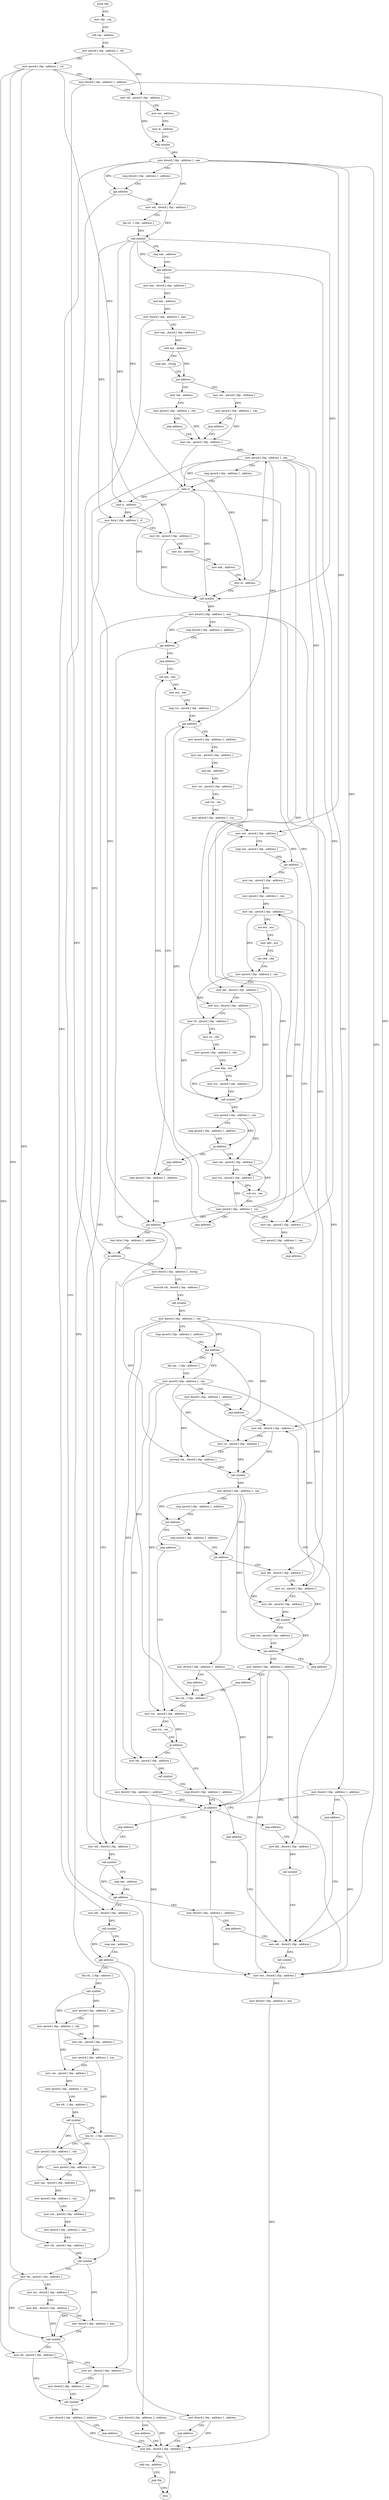 digraph "func" {
"217376" [label = "push rbp" ]
"217377" [label = "mov rbp , rsp" ]
"217380" [label = "sub rsp , address" ]
"217387" [label = "mov qword [ rbp - address ] , rdi" ]
"217391" [label = "mov qword [ rbp - address ] , rsi" ]
"217395" [label = "mov dword [ rbp - address ] , address" ]
"217402" [label = "mov rdi , qword [ rbp - address ]" ]
"217406" [label = "mov esi , address" ]
"217411" [label = "mov al , address" ]
"217413" [label = "call symbol" ]
"217418" [label = "mov dword [ rbp - address ] , eax" ]
"217421" [label = "cmp dword [ rbp - address ] , address" ]
"217425" [label = "jge address" ]
"217443" [label = "mov edi , dword [ rbp - address ]" ]
"217431" [label = "mov dword [ rbp - address ] , address" ]
"217446" [label = "lea rsi , [ rbp - address ]" ]
"217453" [label = "call symbol" ]
"217458" [label = "cmp eax , address" ]
"217461" [label = "jge address" ]
"217479" [label = "mov eax , dword [ rbp - address ]" ]
"217467" [label = "mov dword [ rbp - address ] , address" ]
"217438" [label = "jmp address" ]
"218424" [label = "mov eax , dword [ rbp - address ]" ]
"217485" [label = "and eax , address" ]
"217490" [label = "mov dword [ rbp - address ] , eax" ]
"217496" [label = "mov eax , dword [ rbp - address ]" ]
"217502" [label = "and eax , address" ]
"217507" [label = "cmp eax , string" ]
"217512" [label = "jne address" ]
"217534" [label = "mov rax , address" ]
"217518" [label = "mov rax , qword [ rbp - address ]" ]
"217474" [label = "jmp address" ]
"218410" [label = "mov edi , dword [ rbp - address ]" ]
"218427" [label = "add rsp , address" ]
"218434" [label = "pop rbp" ]
"218435" [label = "retn" ]
"217541" [label = "mov qword [ rbp - address ] , rax" ]
"217548" [label = "jmp address" ]
"217553" [label = "mov rax , qword [ rbp - address ]" ]
"217522" [label = "mov qword [ rbp - address ] , rax" ]
"217529" [label = "jmp address" ]
"218413" [label = "call symbol" ]
"218418" [label = "mov ecx , dword [ rbp - address ]" ]
"218421" [label = "mov dword [ rbp - address ] , ecx" ]
"217560" [label = "mov qword [ rbp - address ] , rax" ]
"217567" [label = "cmp qword [ rbp - address ] , address" ]
"217575" [label = "sete cl" ]
"217578" [label = "and cl , address" ]
"217581" [label = "mov byte [ rbp - address ] , cl" ]
"217587" [label = "mov rdi , qword [ rbp - address ]" ]
"217591" [label = "mov esi , address" ]
"217596" [label = "mov edx , address" ]
"217601" [label = "mov al , address" ]
"217603" [label = "call symbol" ]
"217608" [label = "mov dword [ rbp - address ] , eax" ]
"217614" [label = "cmp dword [ rbp - address ] , address" ]
"217621" [label = "jge address" ]
"217639" [label = "jmp address" ]
"217627" [label = "mov dword [ rbp - address ] , address" ]
"217644" [label = "xor eax , eax" ]
"217634" [label = "jmp address" ]
"217646" [label = "mov ecx , eax" ]
"217648" [label = "cmp rcx , qword [ rbp - address ]" ]
"217655" [label = "jge address" ]
"217871" [label = "cmp qword [ rbp - address ] , address" ]
"217661" [label = "mov qword [ rbp - address ] , address" ]
"217879" [label = "jne address" ]
"217898" [label = "mov dword [ rbp - address ] , string" ]
"217885" [label = "test byte [ rbp - address ] , address" ]
"217672" [label = "mov rax , qword [ rbp - address ]" ]
"217679" [label = "and rax , address" ]
"217685" [label = "mov rcx , qword [ rbp - address ]" ]
"217692" [label = "sub rcx , rax" ]
"217695" [label = "mov qword [ rbp - address ] , rcx" ]
"217702" [label = "mov rax , qword [ rbp - address ]" ]
"217709" [label = "cmp rax , qword [ rbp - address ]" ]
"217716" [label = "jae address" ]
"217741" [label = "mov rax , qword [ rbp - address ]" ]
"217722" [label = "mov rax , qword [ rbp - address ]" ]
"217908" [label = "movsxd rdi , dword [ rbp - address ]" ]
"217915" [label = "call symbol" ]
"217920" [label = "mov qword [ rbp - address ] , rax" ]
"217927" [label = "cmp qword [ rbp - address ] , address" ]
"217935" [label = "jne address" ]
"217965" [label = "jmp address" ]
"217941" [label = "lea rax , [ rbp - address ]" ]
"217892" [label = "je address" ]
"218154" [label = "mov edi , dword [ rbp - address ]" ]
"217748" [label = "mov qword [ rbp - address ] , rax" ]
"217755" [label = "mov rax , qword [ rbp - address ]" ]
"217729" [label = "mov qword [ rbp - address ] , rax" ]
"217736" [label = "jmp address" ]
"217970" [label = "mov edi , dword [ rbp - address ]" ]
"217948" [label = "mov qword [ rbp - address ] , rax" ]
"217955" [label = "mov dword [ rbp - address ] , address" ]
"218160" [label = "call symbol" ]
"218165" [label = "cmp eax , address" ]
"218168" [label = "jge address" ]
"218186" [label = "mov edi , dword [ rbp - address ]" ]
"218174" [label = "mov dword [ rbp - address ] , address" ]
"217842" [label = "mov rax , qword [ rbp - address ]" ]
"217849" [label = "mov rcx , qword [ rbp - address ]" ]
"217856" [label = "sub rcx , rax" ]
"217859" [label = "mov qword [ rbp - address ] , rcx" ]
"217866" [label = "jmp address" ]
"217837" [label = "jmp address" ]
"217762" [label = "xor ecx , ecx" ]
"217764" [label = "mov edx , ecx" ]
"217766" [label = "xor r9d , r9d" ]
"217769" [label = "mov qword [ rbp - address ] , rax" ]
"217776" [label = "mov edi , dword [ rbp - address ]" ]
"217779" [label = "mov ecx , dword [ rbp - address ]" ]
"217785" [label = "mov r8 , qword [ rbp - address ]" ]
"217792" [label = "mov rsi , rdx" ]
"217795" [label = "mov qword [ rbp - address ] , rdx" ]
"217802" [label = "mov edx , ecx" ]
"217804" [label = "mov rcx , qword [ rbp - address ]" ]
"217811" [label = "call symbol" ]
"217816" [label = "mov qword [ rbp - address ] , rax" ]
"217823" [label = "cmp qword [ rbp - address ] , address" ]
"217831" [label = "jg address" ]
"217973" [label = "mov rsi , qword [ rbp - address ]" ]
"217980" [label = "movsxd rdx , dword [ rbp - address ]" ]
"217987" [label = "call symbol" ]
"217992" [label = "mov qword [ rbp - address ] , rax" ]
"217999" [label = "cmp qword [ rbp - address ] , address" ]
"218007" [label = "jne address" ]
"218018" [label = "cmp qword [ rbp - address ] , address" ]
"218013" [label = "jmp address" ]
"218189" [label = "call symbol" ]
"218194" [label = "cmp eax , address" ]
"218197" [label = "jge address" ]
"218215" [label = "lea rdi , [ rbp - address ]" ]
"218203" [label = "mov dword [ rbp - address ] , address" ]
"218181" [label = "jmp address" ]
"218026" [label = "jne address" ]
"218044" [label = "mov edi , dword [ rbp - address ]" ]
"218032" [label = "mov dword [ rbp - address ] , address" ]
"218099" [label = "lea rax , [ rbp - address ]" ]
"218222" [label = "call symbol" ]
"218227" [label = "mov qword [ rbp - address ] , rax" ]
"218234" [label = "mov qword [ rbp - address ] , rdx" ]
"218241" [label = "mov rax , qword [ rbp - address ]" ]
"218248" [label = "mov qword [ rbp - address ] , rax" ]
"218255" [label = "mov rax , qword [ rbp - address ]" ]
"218262" [label = "mov qword [ rbp - address ] , rax" ]
"218269" [label = "lea rdi , [ rbp - address ]" ]
"218276" [label = "call symbol" ]
"218281" [label = "lea rsi , [ rbp - address ]" ]
"218288" [label = "mov qword [ rbp - address ] , rax" ]
"218295" [label = "mov qword [ rbp - address ] , rdx" ]
"218302" [label = "mov rax , qword [ rbp - address ]" ]
"218309" [label = "mov qword [ rbp - address ] , rax" ]
"218316" [label = "mov rax , qword [ rbp - address ]" ]
"218323" [label = "mov qword [ rbp - address ] , rax" ]
"218330" [label = "mov rdi , qword [ rbp - address ]" ]
"218334" [label = "call symbol" ]
"218339" [label = "mov rdi , qword [ rbp - address ]" ]
"218343" [label = "mov esi , dword [ rbp - address ]" ]
"218349" [label = "mov edx , dword [ rbp - address ]" ]
"218355" [label = "mov dword [ rbp - address ] , eax" ]
"218361" [label = "call symbol" ]
"218366" [label = "mov rdi , qword [ rbp - address ]" ]
"218370" [label = "mov esi , dword [ rbp - address ]" ]
"218376" [label = "mov dword [ rbp - address ] , eax" ]
"218382" [label = "call symbol" ]
"218387" [label = "mov dword [ rbp - address ] , address" ]
"218394" [label = "jmp address" ]
"218210" [label = "jmp address" ]
"218050" [label = "mov rsi , qword [ rbp - address ]" ]
"218057" [label = "mov rdx , qword [ rbp - address ]" ]
"218064" [label = "call symbol" ]
"218069" [label = "cmp rax , qword [ rbp - address ]" ]
"218076" [label = "jae address" ]
"218094" [label = "jmp address" ]
"218082" [label = "mov dword [ rbp - address ] , address" ]
"218039" [label = "jmp address" ]
"218106" [label = "mov rcx , qword [ rbp - address ]" ]
"218113" [label = "cmp rcx , rax" ]
"218116" [label = "je address" ]
"218134" [label = "cmp dword [ rbp - address ] , address" ]
"218122" [label = "mov rdi , qword [ rbp - address ]" ]
"218089" [label = "jmp address" ]
"218138" [label = "je address" ]
"218149" [label = "jmp address" ]
"218144" [label = "jmp address" ]
"218129" [label = "call symbol" ]
"218399" [label = "mov edi , dword [ rbp - address ]" ]
"218405" [label = "call symbol" ]
"217376" -> "217377" [ label = "CFG" ]
"217377" -> "217380" [ label = "CFG" ]
"217380" -> "217387" [ label = "CFG" ]
"217387" -> "217391" [ label = "CFG" ]
"217387" -> "217402" [ label = "DFG" ]
"217391" -> "217395" [ label = "CFG" ]
"217391" -> "217587" [ label = "DFG" ]
"217391" -> "218330" [ label = "DFG" ]
"217391" -> "218339" [ label = "DFG" ]
"217391" -> "218366" [ label = "DFG" ]
"217395" -> "217402" [ label = "CFG" ]
"217395" -> "218418" [ label = "DFG" ]
"217395" -> "218138" [ label = "DFG" ]
"217402" -> "217406" [ label = "CFG" ]
"217402" -> "217413" [ label = "DFG" ]
"217406" -> "217411" [ label = "CFG" ]
"217411" -> "217413" [ label = "CFG" ]
"217413" -> "217418" [ label = "DFG" ]
"217418" -> "217421" [ label = "CFG" ]
"217418" -> "217425" [ label = "DFG" ]
"217418" -> "217443" [ label = "DFG" ]
"217418" -> "218410" [ label = "DFG" ]
"217418" -> "217776" [ label = "DFG" ]
"217418" -> "217970" [ label = "DFG" ]
"217418" -> "218186" [ label = "DFG" ]
"217421" -> "217425" [ label = "CFG" ]
"217425" -> "217443" [ label = "CFG" ]
"217425" -> "217431" [ label = "CFG" ]
"217443" -> "217446" [ label = "CFG" ]
"217443" -> "217453" [ label = "DFG" ]
"217431" -> "217438" [ label = "CFG" ]
"217431" -> "218424" [ label = "DFG" ]
"217446" -> "217453" [ label = "DFG" ]
"217453" -> "217458" [ label = "CFG" ]
"217453" -> "217461" [ label = "DFG" ]
"217453" -> "217575" [ label = "DFG" ]
"217453" -> "217578" [ label = "DFG" ]
"217453" -> "217581" [ label = "DFG" ]
"217453" -> "217603" [ label = "DFG" ]
"217458" -> "217461" [ label = "CFG" ]
"217461" -> "217479" [ label = "CFG" ]
"217461" -> "217467" [ label = "CFG" ]
"217479" -> "217485" [ label = "DFG" ]
"217467" -> "217474" [ label = "CFG" ]
"217467" -> "218418" [ label = "DFG" ]
"217467" -> "218138" [ label = "DFG" ]
"217438" -> "218424" [ label = "CFG" ]
"218424" -> "218427" [ label = "CFG" ]
"218424" -> "218435" [ label = "DFG" ]
"217485" -> "217490" [ label = "DFG" ]
"217490" -> "217496" [ label = "CFG" ]
"217490" -> "218370" [ label = "DFG" ]
"217496" -> "217502" [ label = "DFG" ]
"217502" -> "217507" [ label = "CFG" ]
"217502" -> "217512" [ label = "DFG" ]
"217507" -> "217512" [ label = "CFG" ]
"217512" -> "217534" [ label = "CFG" ]
"217512" -> "217518" [ label = "CFG" ]
"217534" -> "217541" [ label = "CFG" ]
"217518" -> "217522" [ label = "DFG" ]
"217474" -> "218410" [ label = "CFG" ]
"218410" -> "218413" [ label = "DFG" ]
"218427" -> "218434" [ label = "CFG" ]
"218434" -> "218435" [ label = "CFG" ]
"217541" -> "217548" [ label = "CFG" ]
"217541" -> "217553" [ label = "DFG" ]
"217548" -> "217553" [ label = "CFG" ]
"217553" -> "217560" [ label = "DFG" ]
"217553" -> "217601" [ label = "DFG" ]
"217522" -> "217529" [ label = "CFG" ]
"217522" -> "217553" [ label = "DFG" ]
"217529" -> "217553" [ label = "CFG" ]
"218413" -> "218418" [ label = "CFG" ]
"218418" -> "218421" [ label = "DFG" ]
"218421" -> "218424" [ label = "DFG" ]
"217560" -> "217567" [ label = "CFG" ]
"217560" -> "217575" [ label = "DFG" ]
"217560" -> "217655" [ label = "DFG" ]
"217560" -> "217879" [ label = "DFG" ]
"217560" -> "217702" [ label = "DFG" ]
"217560" -> "217722" [ label = "DFG" ]
"217560" -> "217849" [ label = "DFG" ]
"217567" -> "217575" [ label = "CFG" ]
"217575" -> "217578" [ label = "DFG" ]
"217575" -> "217581" [ label = "DFG" ]
"217575" -> "217603" [ label = "DFG" ]
"217578" -> "217581" [ label = "DFG" ]
"217578" -> "217603" [ label = "DFG" ]
"217581" -> "217587" [ label = "CFG" ]
"217581" -> "217892" [ label = "DFG" ]
"217587" -> "217591" [ label = "CFG" ]
"217587" -> "217603" [ label = "DFG" ]
"217591" -> "217596" [ label = "CFG" ]
"217596" -> "217601" [ label = "CFG" ]
"217601" -> "217603" [ label = "CFG" ]
"217601" -> "217560" [ label = "DFG" ]
"217603" -> "217608" [ label = "DFG" ]
"217608" -> "217614" [ label = "CFG" ]
"217608" -> "217621" [ label = "DFG" ]
"217608" -> "218154" [ label = "DFG" ]
"217608" -> "217779" [ label = "DFG" ]
"217608" -> "218044" [ label = "DFG" ]
"217608" -> "218399" [ label = "DFG" ]
"217614" -> "217621" [ label = "CFG" ]
"217621" -> "217639" [ label = "CFG" ]
"217621" -> "217627" [ label = "CFG" ]
"217639" -> "217644" [ label = "CFG" ]
"217627" -> "217634" [ label = "CFG" ]
"217627" -> "218418" [ label = "DFG" ]
"217627" -> "218138" [ label = "DFG" ]
"217644" -> "217646" [ label = "CFG" ]
"217634" -> "218410" [ label = "CFG" ]
"217646" -> "217648" [ label = "CFG" ]
"217648" -> "217655" [ label = "CFG" ]
"217655" -> "217871" [ label = "CFG" ]
"217655" -> "217661" [ label = "CFG" ]
"217871" -> "217879" [ label = "CFG" ]
"217661" -> "217672" [ label = "CFG" ]
"217879" -> "217898" [ label = "CFG" ]
"217879" -> "217885" [ label = "CFG" ]
"217898" -> "217908" [ label = "CFG" ]
"217898" -> "217980" [ label = "DFG" ]
"217885" -> "217892" [ label = "CFG" ]
"217672" -> "217679" [ label = "CFG" ]
"217679" -> "217685" [ label = "CFG" ]
"217685" -> "217692" [ label = "CFG" ]
"217692" -> "217695" [ label = "CFG" ]
"217695" -> "217702" [ label = "CFG" ]
"217702" -> "217709" [ label = "CFG" ]
"217702" -> "217716" [ label = "DFG" ]
"217709" -> "217716" [ label = "CFG" ]
"217716" -> "217741" [ label = "CFG" ]
"217716" -> "217722" [ label = "CFG" ]
"217741" -> "217748" [ label = "CFG" ]
"217722" -> "217729" [ label = "DFG" ]
"217908" -> "217915" [ label = "CFG" ]
"217915" -> "217920" [ label = "DFG" ]
"217920" -> "217927" [ label = "CFG" ]
"217920" -> "217935" [ label = "DFG" ]
"217920" -> "217973" [ label = "DFG" ]
"217920" -> "218050" [ label = "DFG" ]
"217920" -> "218106" [ label = "DFG" ]
"217920" -> "218122" [ label = "DFG" ]
"217927" -> "217935" [ label = "CFG" ]
"217935" -> "217965" [ label = "CFG" ]
"217935" -> "217941" [ label = "CFG" ]
"217965" -> "217970" [ label = "CFG" ]
"217941" -> "217948" [ label = "CFG" ]
"217892" -> "218154" [ label = "CFG" ]
"217892" -> "217898" [ label = "CFG" ]
"218154" -> "218160" [ label = "DFG" ]
"217748" -> "217755" [ label = "DFG" ]
"217755" -> "217762" [ label = "CFG" ]
"217755" -> "217769" [ label = "DFG" ]
"217729" -> "217736" [ label = "CFG" ]
"217729" -> "217755" [ label = "DFG" ]
"217736" -> "217755" [ label = "CFG" ]
"217970" -> "217973" [ label = "CFG" ]
"217970" -> "217987" [ label = "DFG" ]
"217948" -> "217955" [ label = "CFG" ]
"217948" -> "217935" [ label = "DFG" ]
"217948" -> "217973" [ label = "DFG" ]
"217948" -> "218050" [ label = "DFG" ]
"217948" -> "218106" [ label = "DFG" ]
"217948" -> "218122" [ label = "DFG" ]
"217955" -> "217965" [ label = "CFG" ]
"217955" -> "217980" [ label = "DFG" ]
"218160" -> "218165" [ label = "CFG" ]
"218160" -> "218168" [ label = "DFG" ]
"218165" -> "218168" [ label = "CFG" ]
"218168" -> "218186" [ label = "CFG" ]
"218168" -> "218174" [ label = "CFG" ]
"218186" -> "218189" [ label = "DFG" ]
"218174" -> "218181" [ label = "CFG" ]
"218174" -> "218418" [ label = "DFG" ]
"218174" -> "218138" [ label = "DFG" ]
"217842" -> "217849" [ label = "CFG" ]
"217842" -> "217856" [ label = "DFG" ]
"217849" -> "217856" [ label = "DFG" ]
"217856" -> "217859" [ label = "DFG" ]
"217859" -> "217866" [ label = "CFG" ]
"217859" -> "217575" [ label = "DFG" ]
"217859" -> "217655" [ label = "DFG" ]
"217859" -> "217879" [ label = "DFG" ]
"217859" -> "217702" [ label = "DFG" ]
"217859" -> "217722" [ label = "DFG" ]
"217859" -> "217849" [ label = "DFG" ]
"217866" -> "217644" [ label = "CFG" ]
"217837" -> "217871" [ label = "CFG" ]
"217762" -> "217764" [ label = "CFG" ]
"217764" -> "217766" [ label = "CFG" ]
"217766" -> "217769" [ label = "CFG" ]
"217769" -> "217776" [ label = "CFG" ]
"217769" -> "217785" [ label = "DFG" ]
"217776" -> "217779" [ label = "CFG" ]
"217776" -> "217811" [ label = "DFG" ]
"217779" -> "217785" [ label = "CFG" ]
"217779" -> "217802" [ label = "DFG" ]
"217785" -> "217792" [ label = "CFG" ]
"217785" -> "217811" [ label = "DFG" ]
"217792" -> "217795" [ label = "CFG" ]
"217795" -> "217802" [ label = "CFG" ]
"217802" -> "217804" [ label = "CFG" ]
"217802" -> "217811" [ label = "DFG" ]
"217804" -> "217811" [ label = "CFG" ]
"217811" -> "217816" [ label = "DFG" ]
"217816" -> "217823" [ label = "CFG" ]
"217816" -> "217831" [ label = "DFG" ]
"217816" -> "217842" [ label = "DFG" ]
"217823" -> "217831" [ label = "CFG" ]
"217831" -> "217842" [ label = "CFG" ]
"217831" -> "217837" [ label = "CFG" ]
"217973" -> "217980" [ label = "CFG" ]
"217973" -> "217987" [ label = "DFG" ]
"217980" -> "217987" [ label = "DFG" ]
"217987" -> "217992" [ label = "DFG" ]
"217992" -> "217999" [ label = "CFG" ]
"217992" -> "218007" [ label = "DFG" ]
"217992" -> "218026" [ label = "DFG" ]
"217992" -> "218057" [ label = "DFG" ]
"217992" -> "218076" [ label = "DFG" ]
"217999" -> "218007" [ label = "CFG" ]
"218007" -> "218018" [ label = "CFG" ]
"218007" -> "218013" [ label = "CFG" ]
"218018" -> "218026" [ label = "CFG" ]
"218013" -> "218099" [ label = "CFG" ]
"218189" -> "218194" [ label = "CFG" ]
"218189" -> "218197" [ label = "DFG" ]
"218194" -> "218197" [ label = "CFG" ]
"218197" -> "218215" [ label = "CFG" ]
"218197" -> "218203" [ label = "CFG" ]
"218215" -> "218222" [ label = "DFG" ]
"218203" -> "218210" [ label = "CFG" ]
"218203" -> "218424" [ label = "DFG" ]
"218181" -> "218410" [ label = "CFG" ]
"218026" -> "218044" [ label = "CFG" ]
"218026" -> "218032" [ label = "CFG" ]
"218044" -> "218050" [ label = "CFG" ]
"218044" -> "218064" [ label = "DFG" ]
"218032" -> "218039" [ label = "CFG" ]
"218032" -> "218418" [ label = "DFG" ]
"218032" -> "218138" [ label = "DFG" ]
"218099" -> "218106" [ label = "CFG" ]
"218222" -> "218227" [ label = "DFG" ]
"218222" -> "218234" [ label = "DFG" ]
"218227" -> "218234" [ label = "CFG" ]
"218227" -> "218241" [ label = "DFG" ]
"218234" -> "218241" [ label = "CFG" ]
"218234" -> "218255" [ label = "DFG" ]
"218241" -> "218248" [ label = "DFG" ]
"218248" -> "218255" [ label = "CFG" ]
"218248" -> "218281" [ label = "DFG" ]
"218255" -> "218262" [ label = "DFG" ]
"218262" -> "218269" [ label = "CFG" ]
"218269" -> "218276" [ label = "DFG" ]
"218276" -> "218281" [ label = "CFG" ]
"218276" -> "218288" [ label = "DFG" ]
"218276" -> "218295" [ label = "DFG" ]
"218281" -> "218288" [ label = "CFG" ]
"218281" -> "218334" [ label = "DFG" ]
"218288" -> "218295" [ label = "CFG" ]
"218288" -> "218302" [ label = "DFG" ]
"218295" -> "218302" [ label = "CFG" ]
"218295" -> "218316" [ label = "DFG" ]
"218302" -> "218309" [ label = "DFG" ]
"218309" -> "218316" [ label = "CFG" ]
"218316" -> "218323" [ label = "DFG" ]
"218323" -> "218330" [ label = "CFG" ]
"218330" -> "218334" [ label = "DFG" ]
"218334" -> "218339" [ label = "CFG" ]
"218334" -> "218355" [ label = "DFG" ]
"218339" -> "218343" [ label = "CFG" ]
"218339" -> "218361" [ label = "DFG" ]
"218343" -> "218349" [ label = "CFG" ]
"218343" -> "218361" [ label = "DFG" ]
"218349" -> "218355" [ label = "CFG" ]
"218349" -> "218361" [ label = "DFG" ]
"218355" -> "218361" [ label = "CFG" ]
"218361" -> "218366" [ label = "CFG" ]
"218361" -> "218376" [ label = "DFG" ]
"218366" -> "218370" [ label = "CFG" ]
"218366" -> "218382" [ label = "DFG" ]
"218370" -> "218376" [ label = "CFG" ]
"218370" -> "218382" [ label = "DFG" ]
"218376" -> "218382" [ label = "CFG" ]
"218382" -> "218387" [ label = "CFG" ]
"218387" -> "218394" [ label = "CFG" ]
"218387" -> "218424" [ label = "DFG" ]
"218394" -> "218424" [ label = "CFG" ]
"218210" -> "218424" [ label = "CFG" ]
"218050" -> "218057" [ label = "CFG" ]
"218050" -> "218064" [ label = "DFG" ]
"218057" -> "218064" [ label = "DFG" ]
"218064" -> "218069" [ label = "CFG" ]
"218064" -> "218076" [ label = "DFG" ]
"218069" -> "218076" [ label = "CFG" ]
"218076" -> "218094" [ label = "CFG" ]
"218076" -> "218082" [ label = "CFG" ]
"218094" -> "217970" [ label = "CFG" ]
"218082" -> "218089" [ label = "CFG" ]
"218082" -> "218418" [ label = "DFG" ]
"218082" -> "218138" [ label = "DFG" ]
"218039" -> "218099" [ label = "CFG" ]
"218106" -> "218113" [ label = "CFG" ]
"218106" -> "218116" [ label = "DFG" ]
"218113" -> "218116" [ label = "CFG" ]
"218116" -> "218134" [ label = "CFG" ]
"218116" -> "218122" [ label = "CFG" ]
"218134" -> "218138" [ label = "CFG" ]
"218122" -> "218129" [ label = "DFG" ]
"218089" -> "218099" [ label = "CFG" ]
"218138" -> "218149" [ label = "CFG" ]
"218138" -> "218144" [ label = "CFG" ]
"218149" -> "218154" [ label = "CFG" ]
"218144" -> "218399" [ label = "CFG" ]
"218129" -> "218134" [ label = "CFG" ]
"218399" -> "218405" [ label = "DFG" ]
"218405" -> "218410" [ label = "CFG" ]
}
